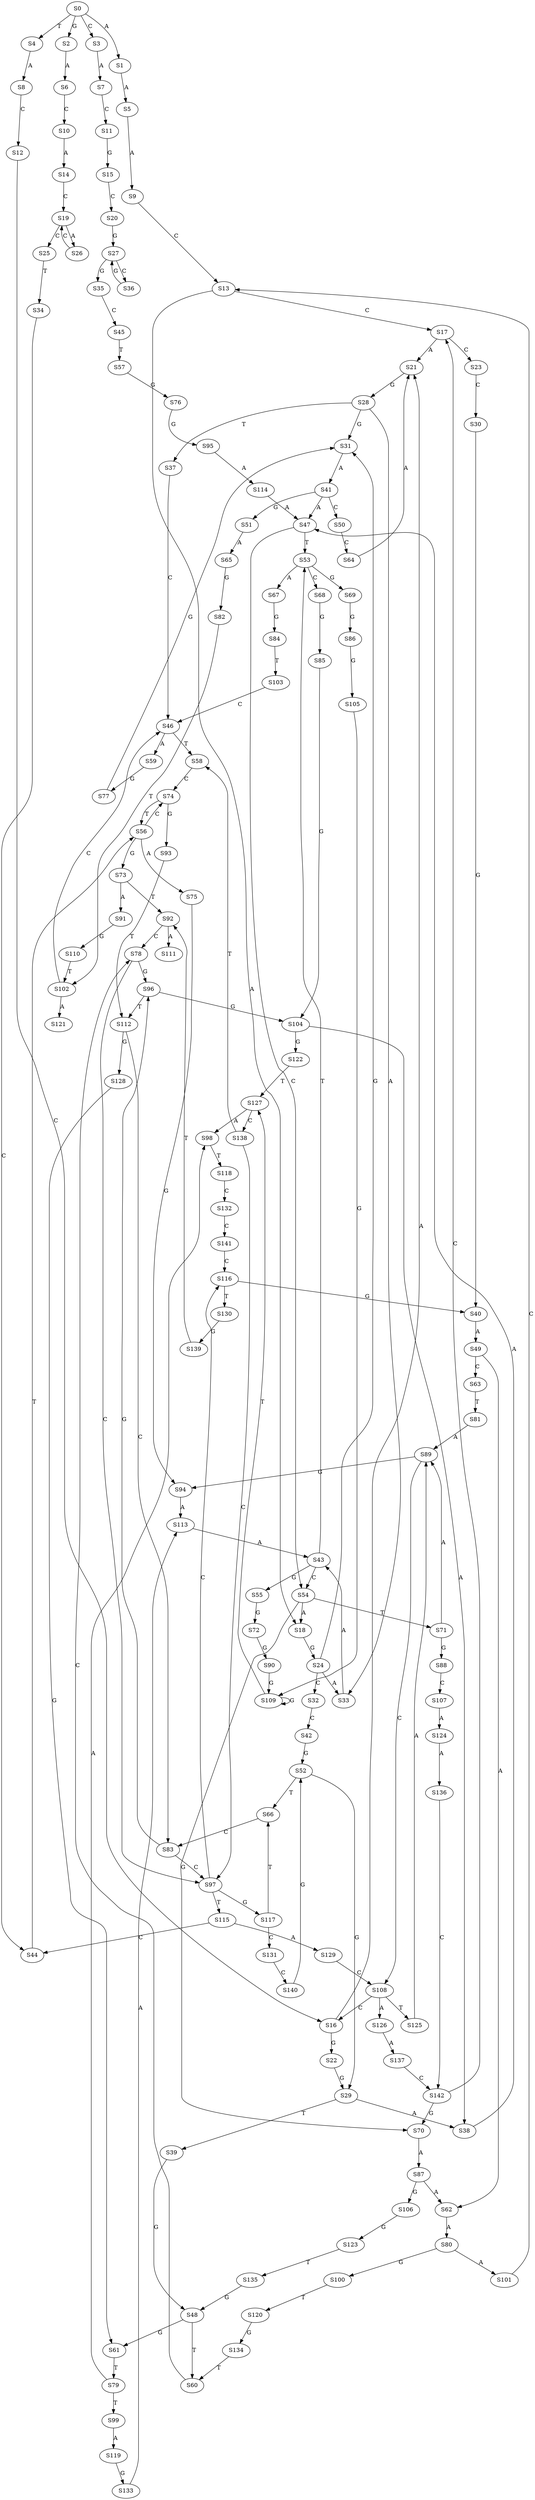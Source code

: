 strict digraph  {
	S0 -> S1 [ label = A ];
	S0 -> S2 [ label = G ];
	S0 -> S3 [ label = C ];
	S0 -> S4 [ label = T ];
	S1 -> S5 [ label = A ];
	S2 -> S6 [ label = A ];
	S3 -> S7 [ label = A ];
	S4 -> S8 [ label = A ];
	S5 -> S9 [ label = A ];
	S6 -> S10 [ label = C ];
	S7 -> S11 [ label = C ];
	S8 -> S12 [ label = C ];
	S9 -> S13 [ label = C ];
	S10 -> S14 [ label = A ];
	S11 -> S15 [ label = G ];
	S12 -> S16 [ label = C ];
	S13 -> S17 [ label = C ];
	S13 -> S18 [ label = A ];
	S14 -> S19 [ label = C ];
	S15 -> S20 [ label = C ];
	S16 -> S21 [ label = A ];
	S16 -> S22 [ label = G ];
	S17 -> S23 [ label = C ];
	S17 -> S21 [ label = A ];
	S18 -> S24 [ label = G ];
	S19 -> S25 [ label = C ];
	S19 -> S26 [ label = A ];
	S20 -> S27 [ label = G ];
	S21 -> S28 [ label = G ];
	S22 -> S29 [ label = G ];
	S23 -> S30 [ label = C ];
	S24 -> S31 [ label = G ];
	S24 -> S32 [ label = C ];
	S24 -> S33 [ label = A ];
	S25 -> S34 [ label = T ];
	S26 -> S19 [ label = C ];
	S27 -> S35 [ label = G ];
	S27 -> S36 [ label = C ];
	S28 -> S37 [ label = T ];
	S28 -> S31 [ label = G ];
	S28 -> S33 [ label = A ];
	S29 -> S38 [ label = A ];
	S29 -> S39 [ label = T ];
	S30 -> S40 [ label = G ];
	S31 -> S41 [ label = A ];
	S32 -> S42 [ label = C ];
	S33 -> S43 [ label = A ];
	S34 -> S44 [ label = C ];
	S35 -> S45 [ label = C ];
	S36 -> S27 [ label = G ];
	S37 -> S46 [ label = C ];
	S38 -> S47 [ label = A ];
	S39 -> S48 [ label = G ];
	S40 -> S49 [ label = A ];
	S41 -> S47 [ label = A ];
	S41 -> S50 [ label = C ];
	S41 -> S51 [ label = G ];
	S42 -> S52 [ label = G ];
	S43 -> S53 [ label = T ];
	S43 -> S54 [ label = C ];
	S43 -> S55 [ label = G ];
	S44 -> S56 [ label = T ];
	S45 -> S57 [ label = T ];
	S46 -> S58 [ label = T ];
	S46 -> S59 [ label = A ];
	S47 -> S53 [ label = T ];
	S47 -> S54 [ label = C ];
	S48 -> S60 [ label = T ];
	S48 -> S61 [ label = G ];
	S49 -> S62 [ label = A ];
	S49 -> S63 [ label = C ];
	S50 -> S64 [ label = C ];
	S51 -> S65 [ label = A ];
	S52 -> S66 [ label = T ];
	S52 -> S29 [ label = G ];
	S53 -> S67 [ label = A ];
	S53 -> S68 [ label = C ];
	S53 -> S69 [ label = G ];
	S54 -> S18 [ label = A ];
	S54 -> S70 [ label = G ];
	S54 -> S71 [ label = T ];
	S55 -> S72 [ label = G ];
	S56 -> S73 [ label = G ];
	S56 -> S74 [ label = C ];
	S56 -> S75 [ label = A ];
	S57 -> S76 [ label = G ];
	S58 -> S74 [ label = C ];
	S59 -> S77 [ label = G ];
	S60 -> S78 [ label = C ];
	S61 -> S79 [ label = T ];
	S62 -> S80 [ label = A ];
	S63 -> S81 [ label = T ];
	S64 -> S21 [ label = A ];
	S65 -> S82 [ label = G ];
	S66 -> S83 [ label = C ];
	S67 -> S84 [ label = G ];
	S68 -> S85 [ label = G ];
	S69 -> S86 [ label = G ];
	S70 -> S87 [ label = A ];
	S71 -> S88 [ label = G ];
	S71 -> S89 [ label = A ];
	S72 -> S90 [ label = G ];
	S73 -> S91 [ label = A ];
	S73 -> S92 [ label = T ];
	S74 -> S56 [ label = T ];
	S74 -> S93 [ label = G ];
	S75 -> S94 [ label = G ];
	S76 -> S95 [ label = G ];
	S77 -> S31 [ label = G ];
	S78 -> S96 [ label = G ];
	S78 -> S97 [ label = C ];
	S79 -> S98 [ label = A ];
	S79 -> S99 [ label = T ];
	S80 -> S100 [ label = G ];
	S80 -> S101 [ label = A ];
	S81 -> S89 [ label = A ];
	S82 -> S102 [ label = T ];
	S83 -> S96 [ label = G ];
	S83 -> S97 [ label = C ];
	S84 -> S103 [ label = T ];
	S85 -> S104 [ label = G ];
	S86 -> S105 [ label = G ];
	S87 -> S106 [ label = G ];
	S87 -> S62 [ label = A ];
	S88 -> S107 [ label = C ];
	S89 -> S94 [ label = G ];
	S89 -> S108 [ label = C ];
	S90 -> S109 [ label = G ];
	S91 -> S110 [ label = G ];
	S92 -> S111 [ label = A ];
	S92 -> S78 [ label = C ];
	S93 -> S112 [ label = T ];
	S94 -> S113 [ label = A ];
	S95 -> S114 [ label = A ];
	S96 -> S104 [ label = G ];
	S96 -> S112 [ label = T ];
	S97 -> S115 [ label = T ];
	S97 -> S116 [ label = C ];
	S97 -> S117 [ label = G ];
	S98 -> S118 [ label = T ];
	S99 -> S119 [ label = A ];
	S100 -> S120 [ label = T ];
	S101 -> S13 [ label = C ];
	S102 -> S121 [ label = A ];
	S102 -> S46 [ label = C ];
	S103 -> S46 [ label = C ];
	S104 -> S38 [ label = A ];
	S104 -> S122 [ label = G ];
	S105 -> S109 [ label = G ];
	S106 -> S123 [ label = G ];
	S107 -> S124 [ label = A ];
	S108 -> S16 [ label = C ];
	S108 -> S125 [ label = T ];
	S108 -> S126 [ label = A ];
	S109 -> S127 [ label = T ];
	S109 -> S109 [ label = G ];
	S110 -> S102 [ label = T ];
	S112 -> S83 [ label = C ];
	S112 -> S128 [ label = G ];
	S113 -> S43 [ label = A ];
	S114 -> S47 [ label = A ];
	S115 -> S129 [ label = A ];
	S115 -> S44 [ label = C ];
	S116 -> S40 [ label = G ];
	S116 -> S130 [ label = T ];
	S117 -> S131 [ label = C ];
	S117 -> S66 [ label = T ];
	S118 -> S132 [ label = C ];
	S119 -> S133 [ label = G ];
	S120 -> S134 [ label = G ];
	S122 -> S127 [ label = T ];
	S123 -> S135 [ label = T ];
	S124 -> S136 [ label = A ];
	S125 -> S89 [ label = A ];
	S126 -> S137 [ label = A ];
	S127 -> S98 [ label = A ];
	S127 -> S138 [ label = C ];
	S128 -> S61 [ label = G ];
	S129 -> S108 [ label = C ];
	S130 -> S139 [ label = G ];
	S131 -> S140 [ label = C ];
	S132 -> S141 [ label = C ];
	S133 -> S113 [ label = A ];
	S134 -> S60 [ label = T ];
	S135 -> S48 [ label = G ];
	S136 -> S142 [ label = C ];
	S137 -> S142 [ label = C ];
	S138 -> S97 [ label = C ];
	S138 -> S58 [ label = T ];
	S139 -> S92 [ label = T ];
	S140 -> S52 [ label = G ];
	S141 -> S116 [ label = C ];
	S142 -> S17 [ label = C ];
	S142 -> S70 [ label = G ];
}
